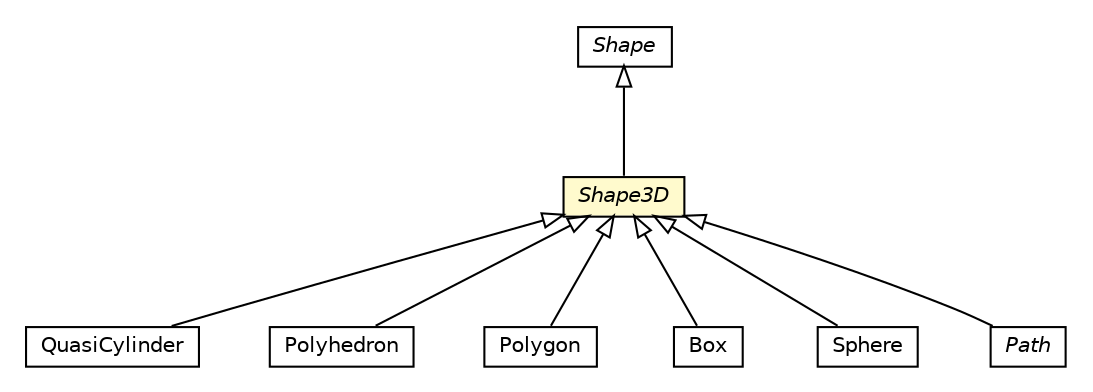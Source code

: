 #!/usr/local/bin/dot
#
# Class diagram 
# Generated by UMLGraph version R5_6-24-gf6e263 (http://www.umlgraph.org/)
#

digraph G {
	edge [fontname="Helvetica",fontsize=10,labelfontname="Helvetica",labelfontsize=10];
	node [fontname="Helvetica",fontsize=10,shape=plaintext];
	nodesep=0.25;
	ranksep=0.5;
	// org.universAAL.ontology.shape.QuasiCylinder
	c7534230 [label=<<table title="org.universAAL.ontology.shape.QuasiCylinder" border="0" cellborder="1" cellspacing="0" cellpadding="2" port="p" href="./QuasiCylinder.html">
		<tr><td><table border="0" cellspacing="0" cellpadding="1">
<tr><td align="center" balign="center"> QuasiCylinder </td></tr>
		</table></td></tr>
		</table>>, URL="./QuasiCylinder.html", fontname="Helvetica", fontcolor="black", fontsize=10.0];
	// org.universAAL.ontology.shape.Shape
	c7534232 [label=<<table title="org.universAAL.ontology.shape.Shape" border="0" cellborder="1" cellspacing="0" cellpadding="2" port="p" href="./Shape.html">
		<tr><td><table border="0" cellspacing="0" cellpadding="1">
<tr><td align="center" balign="center"><font face="Helvetica-Oblique"> Shape </font></td></tr>
		</table></td></tr>
		</table>>, URL="./Shape.html", fontname="Helvetica", fontcolor="black", fontsize=10.0];
	// org.universAAL.ontology.shape.Polyhedron
	c7534234 [label=<<table title="org.universAAL.ontology.shape.Polyhedron" border="0" cellborder="1" cellspacing="0" cellpadding="2" port="p" href="./Polyhedron.html">
		<tr><td><table border="0" cellspacing="0" cellpadding="1">
<tr><td align="center" balign="center"> Polyhedron </td></tr>
		</table></td></tr>
		</table>>, URL="./Polyhedron.html", fontname="Helvetica", fontcolor="black", fontsize=10.0];
	// org.universAAL.ontology.shape.Polygon
	c7534237 [label=<<table title="org.universAAL.ontology.shape.Polygon" border="0" cellborder="1" cellspacing="0" cellpadding="2" port="p" href="./Polygon.html">
		<tr><td><table border="0" cellspacing="0" cellpadding="1">
<tr><td align="center" balign="center"> Polygon </td></tr>
		</table></td></tr>
		</table>>, URL="./Polygon.html", fontname="Helvetica", fontcolor="black", fontsize=10.0];
	// org.universAAL.ontology.shape.Box
	c7534241 [label=<<table title="org.universAAL.ontology.shape.Box" border="0" cellborder="1" cellspacing="0" cellpadding="2" port="p" href="./Box.html">
		<tr><td><table border="0" cellspacing="0" cellpadding="1">
<tr><td align="center" balign="center"> Box </td></tr>
		</table></td></tr>
		</table>>, URL="./Box.html", fontname="Helvetica", fontcolor="black", fontsize=10.0];
	// org.universAAL.ontology.shape.Shape3D
	c7534243 [label=<<table title="org.universAAL.ontology.shape.Shape3D" border="0" cellborder="1" cellspacing="0" cellpadding="2" port="p" bgcolor="lemonChiffon" href="./Shape3D.html">
		<tr><td><table border="0" cellspacing="0" cellpadding="1">
<tr><td align="center" balign="center"><font face="Helvetica-Oblique"> Shape3D </font></td></tr>
		</table></td></tr>
		</table>>, URL="./Shape3D.html", fontname="Helvetica", fontcolor="black", fontsize=10.0];
	// org.universAAL.ontology.shape.Sphere
	c7534246 [label=<<table title="org.universAAL.ontology.shape.Sphere" border="0" cellborder="1" cellspacing="0" cellpadding="2" port="p" href="./Sphere.html">
		<tr><td><table border="0" cellspacing="0" cellpadding="1">
<tr><td align="center" balign="center"> Sphere </td></tr>
		</table></td></tr>
		</table>>, URL="./Sphere.html", fontname="Helvetica", fontcolor="black", fontsize=10.0];
	// org.universAAL.ontology.shape.Path
	c7534247 [label=<<table title="org.universAAL.ontology.shape.Path" border="0" cellborder="1" cellspacing="0" cellpadding="2" port="p" href="./Path.html">
		<tr><td><table border="0" cellspacing="0" cellpadding="1">
<tr><td align="center" balign="center"><font face="Helvetica-Oblique"> Path </font></td></tr>
		</table></td></tr>
		</table>>, URL="./Path.html", fontname="Helvetica", fontcolor="black", fontsize=10.0];
	//org.universAAL.ontology.shape.QuasiCylinder extends org.universAAL.ontology.shape.Shape3D
	c7534243:p -> c7534230:p [dir=back,arrowtail=empty];
	//org.universAAL.ontology.shape.Polyhedron extends org.universAAL.ontology.shape.Shape3D
	c7534243:p -> c7534234:p [dir=back,arrowtail=empty];
	//org.universAAL.ontology.shape.Polygon extends org.universAAL.ontology.shape.Shape3D
	c7534243:p -> c7534237:p [dir=back,arrowtail=empty];
	//org.universAAL.ontology.shape.Box extends org.universAAL.ontology.shape.Shape3D
	c7534243:p -> c7534241:p [dir=back,arrowtail=empty];
	//org.universAAL.ontology.shape.Shape3D extends org.universAAL.ontology.shape.Shape
	c7534232:p -> c7534243:p [dir=back,arrowtail=empty];
	//org.universAAL.ontology.shape.Sphere extends org.universAAL.ontology.shape.Shape3D
	c7534243:p -> c7534246:p [dir=back,arrowtail=empty];
	//org.universAAL.ontology.shape.Path extends org.universAAL.ontology.shape.Shape3D
	c7534243:p -> c7534247:p [dir=back,arrowtail=empty];
}

